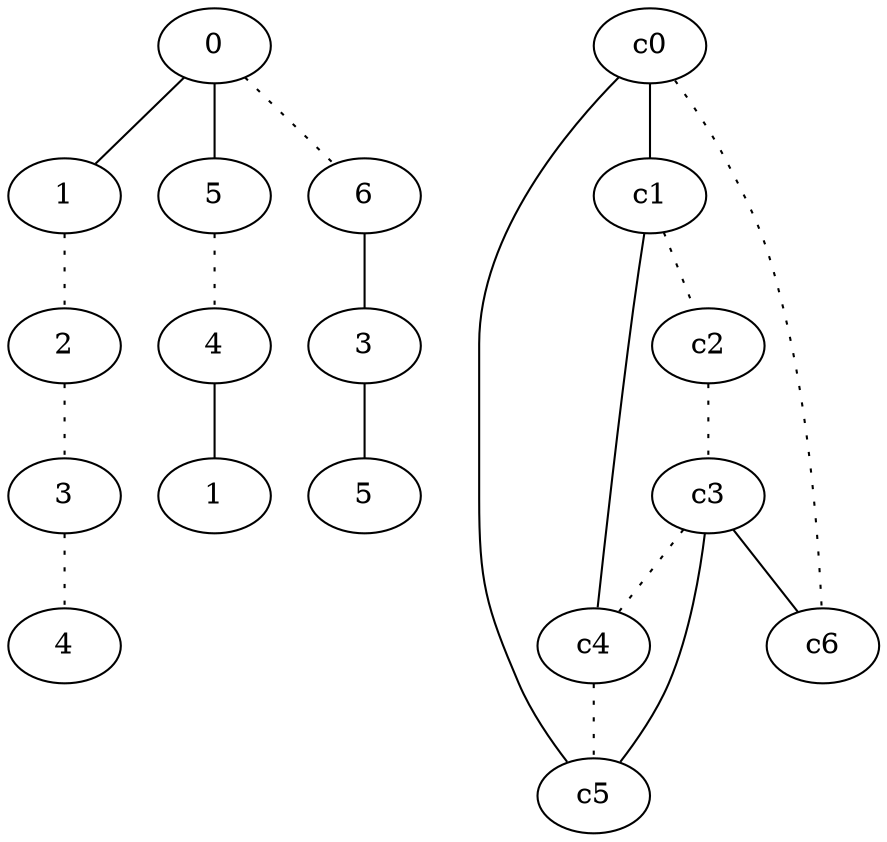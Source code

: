 graph {
a0[label=0];
a1[label=1];
a2[label=2];
a3[label=3];
a4[label=4];
a5[label=5];
a6[label=4];
a7[label=1];
a8[label=6];
a9[label=3];
a10[label=5];
a0 -- a1;
a0 -- a5;
a0 -- a8 [style=dotted];
a1 -- a2 [style=dotted];
a2 -- a3 [style=dotted];
a3 -- a4 [style=dotted];
a5 -- a6 [style=dotted];
a6 -- a7;
a8 -- a9;
a9 -- a10;
c0 -- c1;
c0 -- c5;
c0 -- c6 [style=dotted];
c1 -- c2 [style=dotted];
c1 -- c4;
c2 -- c3 [style=dotted];
c3 -- c4 [style=dotted];
c3 -- c5;
c3 -- c6;
c4 -- c5 [style=dotted];
}
